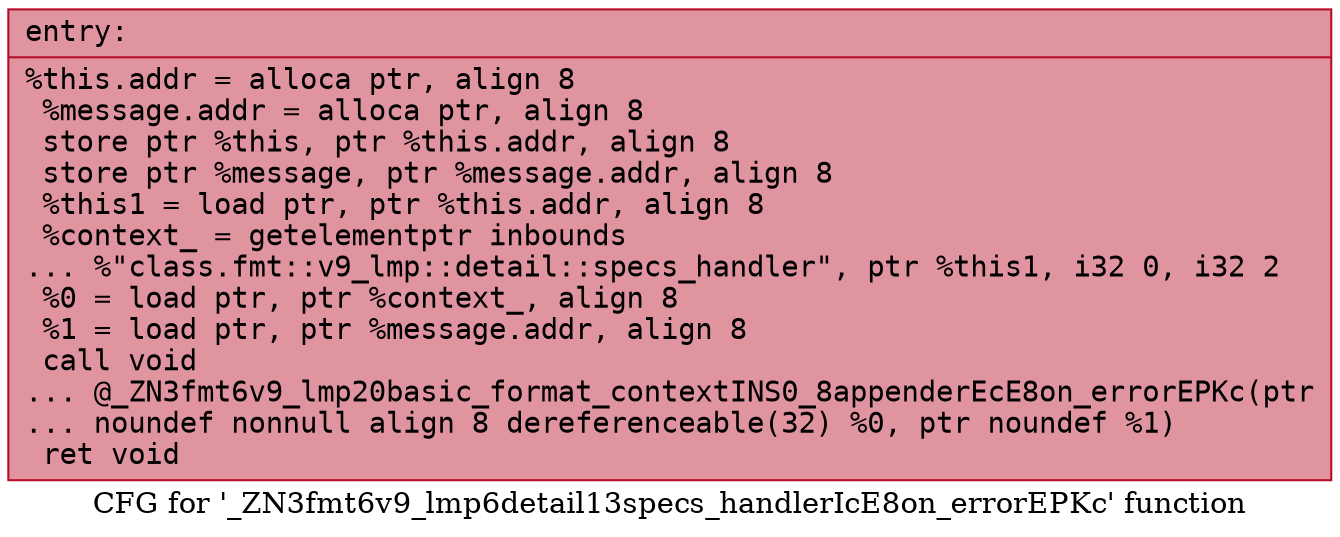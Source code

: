 digraph "CFG for '_ZN3fmt6v9_lmp6detail13specs_handlerIcE8on_errorEPKc' function" {
	label="CFG for '_ZN3fmt6v9_lmp6detail13specs_handlerIcE8on_errorEPKc' function";

	Node0x55fec34d1b10 [shape=record,color="#b70d28ff", style=filled, fillcolor="#b70d2870" fontname="Courier",label="{entry:\l|  %this.addr = alloca ptr, align 8\l  %message.addr = alloca ptr, align 8\l  store ptr %this, ptr %this.addr, align 8\l  store ptr %message, ptr %message.addr, align 8\l  %this1 = load ptr, ptr %this.addr, align 8\l  %context_ = getelementptr inbounds\l... %\"class.fmt::v9_lmp::detail::specs_handler\", ptr %this1, i32 0, i32 2\l  %0 = load ptr, ptr %context_, align 8\l  %1 = load ptr, ptr %message.addr, align 8\l  call void\l... @_ZN3fmt6v9_lmp20basic_format_contextINS0_8appenderEcE8on_errorEPKc(ptr\l... noundef nonnull align 8 dereferenceable(32) %0, ptr noundef %1)\l  ret void\l}"];
}
